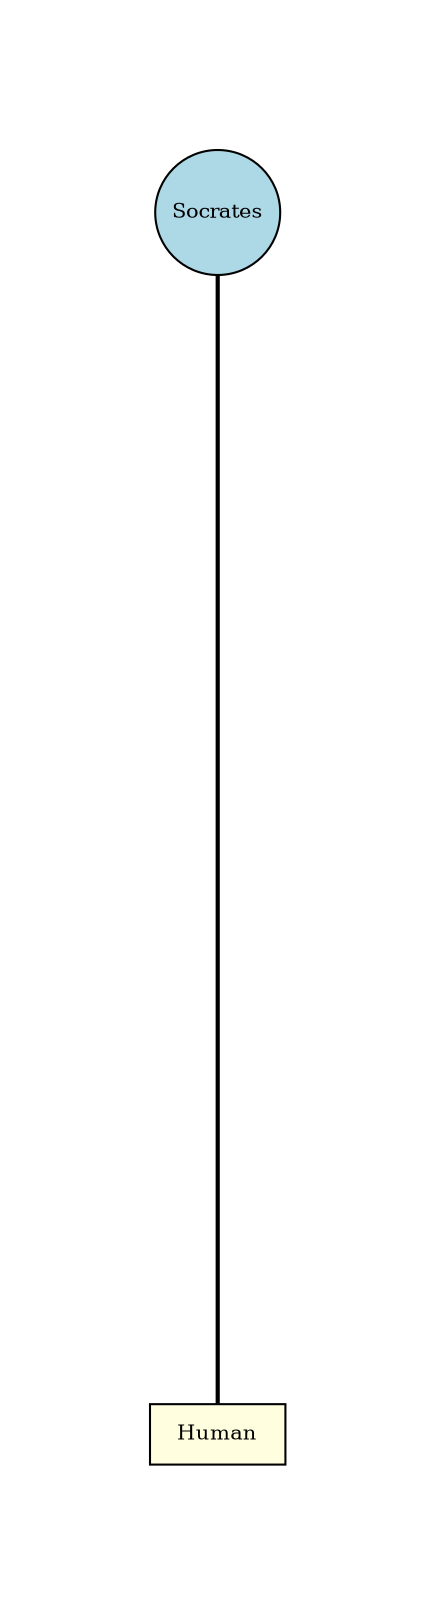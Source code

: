 graph EG {
    // FIXED: Improved spacing parameters for EG diagrams to prevent overlaps
    rankdir=TB;         // Top-to-bottom for natural cut nesting
    overlap=false;      // Prevent overlaps (EG requirement)
    splines=true;       // Enable curved edge routing
    nodesep=3.0;        // Large node separation for visual discrimination
    ranksep=2.5;        // Large rank separation between levels
    margin=0.5;         // Graph margin
    pad="0.5,0.5";      // Additional padding around graph
    sep="+25";          // Minimum separation between elements
    esep="+15";         // Edge separation from nodes
    concentrate=false;  // Prevent edge concentration
    packmode="clust";   // Better cluster packing
    node [shape=circle, width=0.3, height=0.3, fixedsize=true];
    edge [arrowhead=none, minlen=3];  // Minimum edge length for spacing

  
  // Default node styling with proper sizing
  node [shape=circle, style=filled, fillcolor=lightblue, fontsize=10];
  edge [fontsize=9, labeldistance=1.5, labelangle=0];

  v_616ba6d9 [label="Socrates", width=0.84, height=0.65, fixedsize=true];

  e_6262763f [label="Human", shape=box, fillcolor=lightyellow, width=0.90, height=0.40, fixedsize=true];
  v_616ba6d9 -- e_6262763f [style=bold, penwidth=2, len=1.5];

}